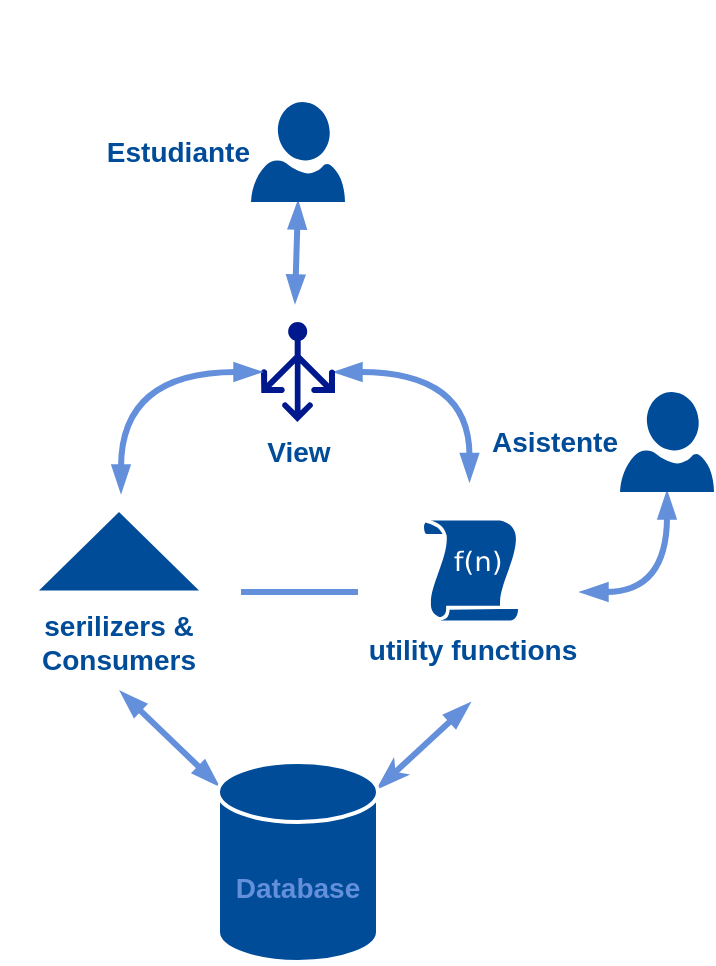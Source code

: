 <mxfile version="17.2.4" type="device" pages="2"><diagram id="17kCeKhs_2WcaMp61A1E" name="old"><mxGraphModel dx="996" dy="1050" grid="1" gridSize="10" guides="1" tooltips="1" connect="1" arrows="1" fold="1" page="1" pageScale="1" pageWidth="1100" pageHeight="850" math="0" shadow="0"><root><mxCell id="0"/><mxCell id="1" parent="0"/><mxCell id="xpQdx9v3eoj3flbhzDTV-22" value="" style="rounded=0;whiteSpace=wrap;html=1;fontSize=14;fontColor=#638FDB;strokeWidth=2;fillColor=none;container=1;strokeColor=none;" vertex="1" parent="1"><mxGeometry x="150.5" y="295.0" width="120" height="100" as="geometry"/></mxCell><mxCell id="xpQdx9v3eoj3flbhzDTV-26" style="rounded=0;orthogonalLoop=1;jettySize=auto;html=1;fontSize=14;fontColor=#638FDB;endArrow=blockThin;strokeColor=#638FDB;startArrow=blockThin;startFill=1;endFill=1;fillColor=#dae8fc;strokeWidth=3;exitX=0.5;exitY=1;exitDx=0;exitDy=0;exitPerimeter=0;" edge="1" parent="1" source="xpQdx9v3eoj3flbhzDTV-43"><mxGeometry relative="1" as="geometry"><mxPoint x="297.5" y="200" as="targetPoint"/><mxPoint x="320" y="150" as="sourcePoint"/></mxGeometry></mxCell><mxCell id="xpQdx9v3eoj3flbhzDTV-40" style="rounded=0;orthogonalLoop=1;jettySize=auto;html=1;exitX=1;exitY=0.5;exitDx=0;exitDy=0;exitPerimeter=0;fontSize=14;fontColor=#638FDB;startArrow=blockThin;startFill=1;endArrow=blockThin;endFill=1;strokeColor=#638FDB;strokeWidth=3;elbow=vertical;fillColor=#dae8fc;edgeStyle=orthogonalEdgeStyle;curved=1;" edge="1" parent="1" source="xpQdx9v3eoj3flbhzDTV-12" target="xpQdx9v3eoj3flbhzDTV-35"><mxGeometry relative="1" as="geometry"/></mxCell><mxCell id="xpQdx9v3eoj3flbhzDTV-12" value="View" style="sketch=0;aspect=fixed;pointerEvents=1;shadow=0;dashed=0;html=1;strokeColor=none;labelPosition=center;verticalLabelPosition=bottom;verticalAlign=top;align=center;fillColor=#00188D;shape=mxgraph.azure.load_balancer_generic;fontSize=14;fontColor=#004C99;fontStyle=1" vertex="1" parent="1"><mxGeometry x="280.5" y="210" width="37" height="50" as="geometry"/></mxCell><mxCell id="xpQdx9v3eoj3flbhzDTV-24" style="rounded=0;orthogonalLoop=1;jettySize=auto;html=1;entryX=0.5;entryY=1;entryDx=0;entryDy=0;fontSize=14;fontColor=#638FDB;endArrow=blockThin;strokeColor=#638FDB;startArrow=blockThin;startFill=1;endFill=1;fillColor=#dae8fc;strokeWidth=3;" edge="1" parent="1" source="xpQdx9v3eoj3flbhzDTV-17" target="xpQdx9v3eoj3flbhzDTV-22"><mxGeometry relative="1" as="geometry"/></mxCell><mxCell id="xpQdx9v3eoj3flbhzDTV-38" style="rounded=0;orthogonalLoop=1;jettySize=auto;html=1;entryX=0.5;entryY=1;entryDx=0;entryDy=0;fontSize=14;fontColor=#004C99;startArrow=classicThin;startFill=1;endArrow=blockThin;endFill=1;strokeColor=#638FDB;strokeWidth=3;elbow=vertical;" edge="1" parent="1" source="xpQdx9v3eoj3flbhzDTV-17" target="xpQdx9v3eoj3flbhzDTV-35"><mxGeometry relative="1" as="geometry"/></mxCell><mxCell id="xpQdx9v3eoj3flbhzDTV-17" value="&lt;font color=&quot;#638FDB&quot;&gt;&lt;b&gt;&lt;font style=&quot;font-size: 14px&quot;&gt;Database&lt;/font&gt;&lt;/b&gt;&lt;/font&gt;" style="shape=cylinder3;whiteSpace=wrap;html=1;boundedLbl=1;backgroundOutline=1;size=15;fillColor=#004C99;strokeColor=#FFFFFF;strokeWidth=2;" vertex="1" parent="1"><mxGeometry x="259" y="430" width="80" height="100" as="geometry"/></mxCell><mxCell id="xpQdx9v3eoj3flbhzDTV-25" style="rounded=0;orthogonalLoop=1;jettySize=auto;html=1;entryX=0;entryY=0.5;entryDx=0;entryDy=0;entryPerimeter=0;fontSize=14;fontColor=#638FDB;endArrow=blockThin;strokeColor=#638FDB;startArrow=blockThin;startFill=1;endFill=1;fillColor=#dae8fc;strokeWidth=3;edgeStyle=orthogonalEdgeStyle;curved=1;exitX=0.5;exitY=0;exitDx=0;exitDy=0;" edge="1" parent="1" source="xpQdx9v3eoj3flbhzDTV-22" target="xpQdx9v3eoj3flbhzDTV-12"><mxGeometry relative="1" as="geometry"/></mxCell><mxCell id="xpQdx9v3eoj3flbhzDTV-36" value="" style="group;fontColor=#004C99;" vertex="1" connectable="0" parent="1"><mxGeometry x="329" y="289.25" width="111.5" height="111.5" as="geometry"/></mxCell><mxCell id="xpQdx9v3eoj3flbhzDTV-35" value="" style="whiteSpace=wrap;html=1;aspect=fixed;labelBackgroundColor=#FFFFFF;fontSize=14;fontColor=#004C99;strokeColor=none;strokeWidth=3;fillColor=none;" vertex="1" parent="xpQdx9v3eoj3flbhzDTV-36"><mxGeometry width="111.5" height="111.5" as="geometry"/></mxCell><mxCell id="xpQdx9v3eoj3flbhzDTV-14" value="&lt;font&gt;&lt;b&gt;&lt;font style=&quot;font-size: 14px&quot;&gt;utility functions&lt;/font&gt;&lt;/b&gt;&lt;/font&gt;" style="sketch=0;aspect=fixed;pointerEvents=1;shadow=0;dashed=0;html=1;strokeColor=none;labelPosition=center;verticalLabelPosition=bottom;verticalAlign=top;align=center;shape=mxgraph.mscae.enterprise.udf_function;fillColor=#004C99;fontColor=#004C99;" vertex="1" parent="xpQdx9v3eoj3flbhzDTV-36"><mxGeometry x="33" y="20" width="47" height="50" as="geometry"/></mxCell><mxCell id="xpQdx9v3eoj3flbhzDTV-37" style="edgeStyle=orthogonalEdgeStyle;curved=1;rounded=0;orthogonalLoop=1;jettySize=auto;html=1;entryX=0;entryY=0.5;entryDx=0;entryDy=0;fontSize=14;fontColor=#004C99;startArrow=none;startFill=0;endArrow=none;endFill=0;strokeColor=#638FDB;strokeWidth=3;elbow=vertical;exitX=1;exitY=0.5;exitDx=0;exitDy=0;" edge="1" parent="1" source="xpQdx9v3eoj3flbhzDTV-22" target="xpQdx9v3eoj3flbhzDTV-35"><mxGeometry relative="1" as="geometry"><mxPoint x="289" y="350" as="sourcePoint"/></mxGeometry></mxCell><mxCell id="xpQdx9v3eoj3flbhzDTV-39" style="rounded=0;orthogonalLoop=1;jettySize=auto;html=1;exitX=1;exitY=0.5;exitDx=0;exitDy=0;fontSize=14;fontColor=#638FDB;startArrow=blockThin;startFill=1;endArrow=blockThin;endFill=1;strokeColor=#638FDB;strokeWidth=3;elbow=vertical;fillColor=#dae8fc;entryX=0.5;entryY=1;entryDx=0;entryDy=0;entryPerimeter=0;edgeStyle=orthogonalEdgeStyle;curved=1;" edge="1" parent="1" source="xpQdx9v3eoj3flbhzDTV-35" target="xpQdx9v3eoj3flbhzDTV-44"><mxGeometry relative="1" as="geometry"><mxPoint x="489" y="207.57" as="targetPoint"/></mxGeometry></mxCell><mxCell id="xpQdx9v3eoj3flbhzDTV-16" value="" style="triangle;whiteSpace=wrap;html=1;rotation=-90;fillColor=#004C99;strokeColor=none;strokeWidth=3;fontColor=#004C99;" vertex="1" parent="1"><mxGeometry x="189.9" y="284.6" width="39.2" height="80" as="geometry"/></mxCell><mxCell id="xpQdx9v3eoj3flbhzDTV-18" value="serilizers &amp;amp;&lt;br&gt;Consumers" style="text;html=1;strokeColor=none;fillColor=none;align=center;verticalAlign=middle;whiteSpace=wrap;rounded=0;fontSize=14;fontColor=#004C99;fontStyle=1" vertex="1" parent="1"><mxGeometry x="150" y="354.6" width="119" height="30" as="geometry"/></mxCell><mxCell id="xpQdx9v3eoj3flbhzDTV-42" value="" style="sketch=0;outlineConnect=0;fillColor=default;strokeColor=default;dashed=0;verticalLabelPosition=bottom;verticalAlign=top;align=center;html=1;fontSize=12;fontStyle=0;aspect=fixed;pointerEvents=1;shape=mxgraph.aws4.user;labelBackgroundColor=#FFFFFF;" vertex="1" parent="1"><mxGeometry x="420" y="50" width="78" height="78" as="geometry"/></mxCell><mxCell id="xpQdx9v3eoj3flbhzDTV-44" value="&lt;font color=&quot;#004C99&quot;&gt;Asistente&lt;/font&gt;" style="sketch=0;aspect=fixed;pointerEvents=1;shadow=0;dashed=0;html=1;strokeColor=none;labelPosition=left;verticalLabelPosition=middle;verticalAlign=middle;align=right;fillColor=#004C99;shape=mxgraph.azure.user;labelBackgroundColor=#FFFFFF;fontSize=14;fontStyle=1" vertex="1" parent="1"><mxGeometry x="460" y="245" width="47" height="50" as="geometry"/></mxCell><mxCell id="xpQdx9v3eoj3flbhzDTV-43" value="Estudiante" style="sketch=0;aspect=fixed;pointerEvents=1;shadow=0;dashed=0;html=1;strokeColor=none;labelPosition=left;verticalLabelPosition=middle;verticalAlign=middle;align=right;fillColor=#004C99;shape=mxgraph.azure.user;labelBackgroundColor=#FFFFFF;fontSize=14;fontColor=#004C99;fontStyle=1" vertex="1" parent="1"><mxGeometry x="275.5" y="100" width="47" height="50" as="geometry"/></mxCell></root></mxGraphModel></diagram><diagram id="YJxf6KzKEAY9NaK3CMd2" name="new"><mxGraphModel dx="782" dy="735" grid="1" gridSize="10" guides="1" tooltips="1" connect="1" arrows="1" fold="1" page="1" pageScale="1" pageWidth="1100" pageHeight="850" math="0" shadow="0"><root><mxCell id="0"/><mxCell id="1" parent="0"/></root></mxGraphModel></diagram></mxfile>